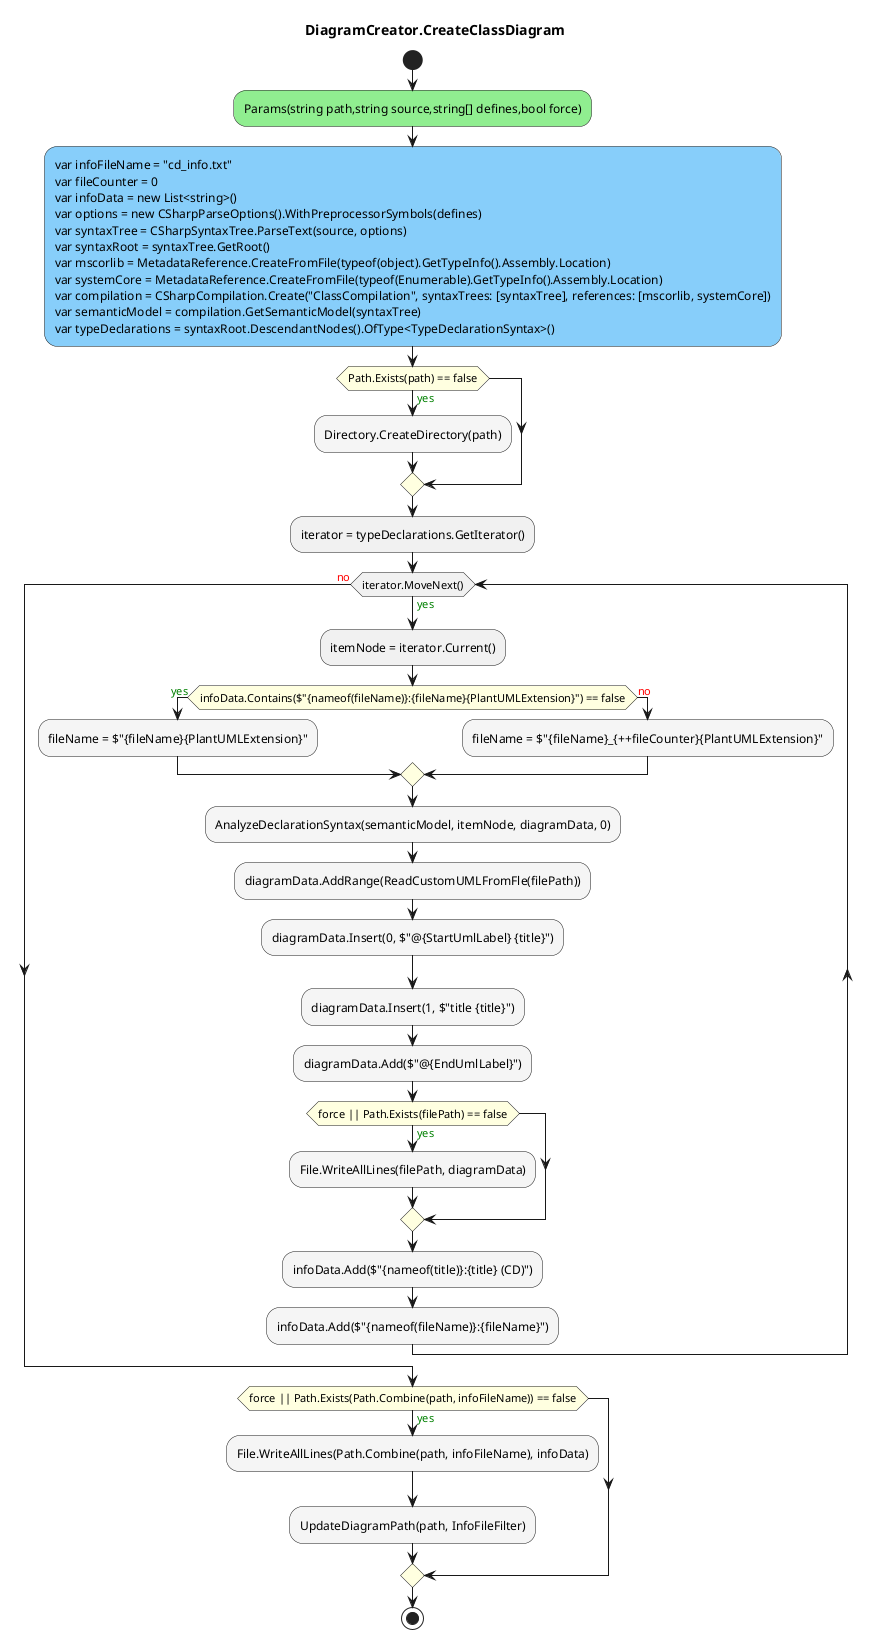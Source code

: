 @startuml DiagramCreator.CreateClassDiagram
title DiagramCreator.CreateClassDiagram
start
#LightGreen:Params(string path,string source,string[] defines,bool force);
#LightSkyBlue:var infoFileName = "cd_info.txt"\nvar fileCounter = 0\nvar infoData = new List<string>()\nvar options = new CSharpParseOptions().WithPreprocessorSymbols(defines)\nvar syntaxTree = CSharpSyntaxTree.ParseText(source, options)\nvar syntaxRoot = syntaxTree.GetRoot()\nvar mscorlib = MetadataReference.CreateFromFile(typeof(object).GetTypeInfo().Assembly.Location)\nvar systemCore = MetadataReference.CreateFromFile(typeof(Enumerable).GetTypeInfo().Assembly.Location)\nvar compilation = CSharpCompilation.Create("ClassCompilation", syntaxTrees: [syntaxTree], references: [mscorlib, systemCore])\nvar semanticModel = compilation.GetSemanticModel(syntaxTree)\nvar typeDeclarations = syntaxRoot.DescendantNodes().OfType<TypeDeclarationSyntax>();
#LightYellow:if (Path.Exists(path) == false) then (<color:green>yes)
  #WhiteSmoke:Directory.CreateDirectory(path);
endif
:iterator = typeDeclarations.GetIterator();
while (iterator.MoveNext()) is (<color:green>yes)
  :itemNode = iterator.Current();
    #LightYellow:if (infoData.Contains($"{nameof(fileName)}:{fileName}{PlantUMLExtension}") == false) then (<color:green>yes)
      #WhiteSmoke:fileName = $"{fileName}{PlantUMLExtension}";
      else (<color:red>no)
        #WhiteSmoke:fileName = $"{fileName}_{++fileCounter}{PlantUMLExtension}";
    endif
    #WhiteSmoke:AnalyzeDeclarationSyntax(semanticModel, itemNode, diagramData, 0);
    #WhiteSmoke:diagramData.AddRange(ReadCustomUMLFromFle(filePath));
    #WhiteSmoke:diagramData.Insert(0, $"@{StartUmlLabel} {title}");
    #WhiteSmoke:diagramData.Insert(1, $"title {title}");
    #WhiteSmoke:diagramData.Add($"@{EndUmlLabel}");
    #LightYellow:if (force || Path.Exists(filePath) == false) then (<color:green>yes)
      #WhiteSmoke:File.WriteAllLines(filePath, diagramData);
    endif
    #WhiteSmoke:infoData.Add($"{nameof(title)}:{title} (CD)");
    #WhiteSmoke:infoData.Add($"{nameof(fileName)}:{fileName}");
endwhile (<color:red>no)
#LightYellow:if (force || Path.Exists(Path.Combine(path, infoFileName)) == false) then (<color:green>yes)
  #WhiteSmoke:File.WriteAllLines(Path.Combine(path, infoFileName), infoData);
  #WhiteSmoke:UpdateDiagramPath(path, InfoFileFilter);
endif
stop
@enduml
